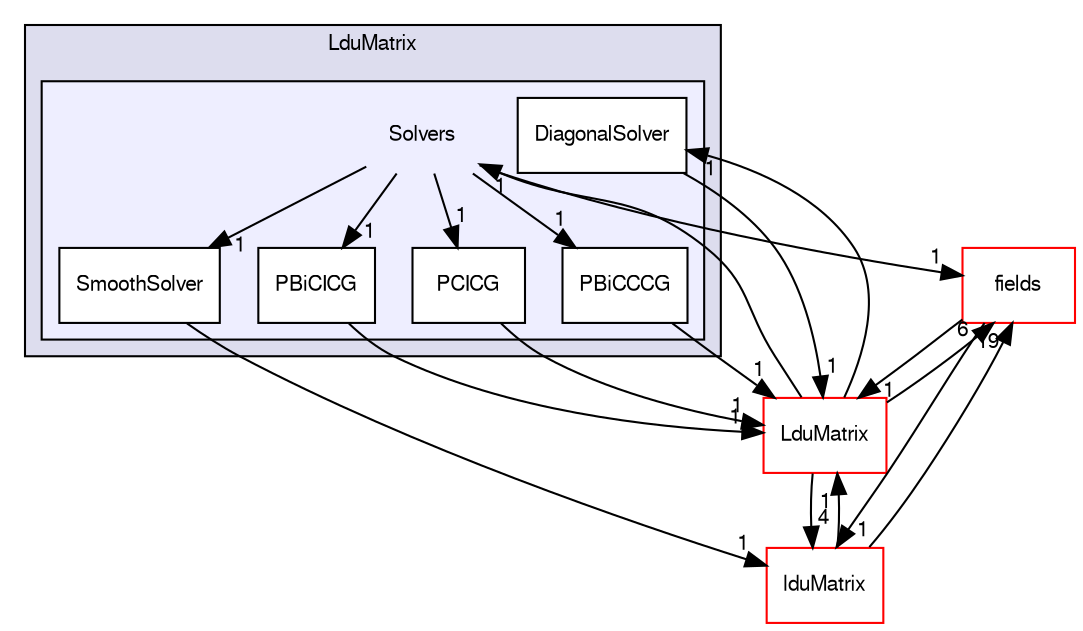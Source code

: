 digraph "src/OpenFOAM/matrices/LduMatrix/Solvers" {
  bgcolor=transparent;
  compound=true
  node [ fontsize="10", fontname="FreeSans"];
  edge [ labelfontsize="10", labelfontname="FreeSans"];
  subgraph clusterdir_ad1279e85697e0f0972e5fabfcfcce34 {
    graph [ bgcolor="#ddddee", pencolor="black", label="LduMatrix" fontname="FreeSans", fontsize="10", URL="dir_ad1279e85697e0f0972e5fabfcfcce34.html"]
  subgraph clusterdir_9c7abde4f07fc7239da2063620c14a52 {
    graph [ bgcolor="#eeeeff", pencolor="black", label="" URL="dir_9c7abde4f07fc7239da2063620c14a52.html"];
    dir_9c7abde4f07fc7239da2063620c14a52 [shape=plaintext label="Solvers"];
    dir_9989251896bc84eb6ab57765d132917e [shape=box label="DiagonalSolver" color="black" fillcolor="white" style="filled" URL="dir_9989251896bc84eb6ab57765d132917e.html"];
    dir_c85d3c5ce05c5f1bd63feddb8388b913 [shape=box label="PBiCCCG" color="black" fillcolor="white" style="filled" URL="dir_c85d3c5ce05c5f1bd63feddb8388b913.html"];
    dir_eaaf26a656c3f311e83d70285a522dda [shape=box label="PBiCICG" color="black" fillcolor="white" style="filled" URL="dir_eaaf26a656c3f311e83d70285a522dda.html"];
    dir_3ef74116b7ee20ae3d7eba023ba821f7 [shape=box label="PCICG" color="black" fillcolor="white" style="filled" URL="dir_3ef74116b7ee20ae3d7eba023ba821f7.html"];
    dir_c781ae36f0dbc9ee4faf35c5d0c3adb5 [shape=box label="SmoothSolver" color="black" fillcolor="white" style="filled" URL="dir_c781ae36f0dbc9ee4faf35c5d0c3adb5.html"];
  }
  }
  dir_962442b8f989d5529fab5e0f0e4ffb74 [shape=box label="fields" color="red" URL="dir_962442b8f989d5529fab5e0f0e4ffb74.html"];
  dir_5ec68055571869848388d37c5cf0a9c9 [shape=box label="LduMatrix" color="red" URL="dir_5ec68055571869848388d37c5cf0a9c9.html"];
  dir_bce8a1f1efa9a7681b85c119e7b79042 [shape=box label="lduMatrix" color="red" URL="dir_bce8a1f1efa9a7681b85c119e7b79042.html"];
  dir_eaaf26a656c3f311e83d70285a522dda->dir_5ec68055571869848388d37c5cf0a9c9 [headlabel="1", labeldistance=1.5 headhref="dir_002011_001955.html"];
  dir_962442b8f989d5529fab5e0f0e4ffb74->dir_5ec68055571869848388d37c5cf0a9c9 [headlabel="1", labeldistance=1.5 headhref="dir_001829_001955.html"];
  dir_962442b8f989d5529fab5e0f0e4ffb74->dir_bce8a1f1efa9a7681b85c119e7b79042 [headlabel="1", labeldistance=1.5 headhref="dir_001829_001946.html"];
  dir_3ef74116b7ee20ae3d7eba023ba821f7->dir_5ec68055571869848388d37c5cf0a9c9 [headlabel="1", labeldistance=1.5 headhref="dir_002013_001955.html"];
  dir_5ec68055571869848388d37c5cf0a9c9->dir_962442b8f989d5529fab5e0f0e4ffb74 [headlabel="6", labeldistance=1.5 headhref="dir_001955_001829.html"];
  dir_5ec68055571869848388d37c5cf0a9c9->dir_9c7abde4f07fc7239da2063620c14a52 [headlabel="1", labeldistance=1.5 headhref="dir_001955_001982.html"];
  dir_5ec68055571869848388d37c5cf0a9c9->dir_9989251896bc84eb6ab57765d132917e [headlabel="1", labeldistance=1.5 headhref="dir_001955_001983.html"];
  dir_5ec68055571869848388d37c5cf0a9c9->dir_bce8a1f1efa9a7681b85c119e7b79042 [headlabel="4", labeldistance=1.5 headhref="dir_001955_001946.html"];
  dir_c781ae36f0dbc9ee4faf35c5d0c3adb5->dir_bce8a1f1efa9a7681b85c119e7b79042 [headlabel="1", labeldistance=1.5 headhref="dir_002014_001946.html"];
  dir_9c7abde4f07fc7239da2063620c14a52->dir_eaaf26a656c3f311e83d70285a522dda [headlabel="1", labeldistance=1.5 headhref="dir_001982_002011.html"];
  dir_9c7abde4f07fc7239da2063620c14a52->dir_962442b8f989d5529fab5e0f0e4ffb74 [headlabel="1", labeldistance=1.5 headhref="dir_001982_001829.html"];
  dir_9c7abde4f07fc7239da2063620c14a52->dir_3ef74116b7ee20ae3d7eba023ba821f7 [headlabel="1", labeldistance=1.5 headhref="dir_001982_002013.html"];
  dir_9c7abde4f07fc7239da2063620c14a52->dir_c781ae36f0dbc9ee4faf35c5d0c3adb5 [headlabel="1", labeldistance=1.5 headhref="dir_001982_002014.html"];
  dir_9c7abde4f07fc7239da2063620c14a52->dir_c85d3c5ce05c5f1bd63feddb8388b913 [headlabel="1", labeldistance=1.5 headhref="dir_001982_002009.html"];
  dir_9989251896bc84eb6ab57765d132917e->dir_5ec68055571869848388d37c5cf0a9c9 [headlabel="1", labeldistance=1.5 headhref="dir_001983_001955.html"];
  dir_bce8a1f1efa9a7681b85c119e7b79042->dir_962442b8f989d5529fab5e0f0e4ffb74 [headlabel="19", labeldistance=1.5 headhref="dir_001946_001829.html"];
  dir_bce8a1f1efa9a7681b85c119e7b79042->dir_5ec68055571869848388d37c5cf0a9c9 [headlabel="1", labeldistance=1.5 headhref="dir_001946_001955.html"];
  dir_c85d3c5ce05c5f1bd63feddb8388b913->dir_5ec68055571869848388d37c5cf0a9c9 [headlabel="1", labeldistance=1.5 headhref="dir_002009_001955.html"];
}
